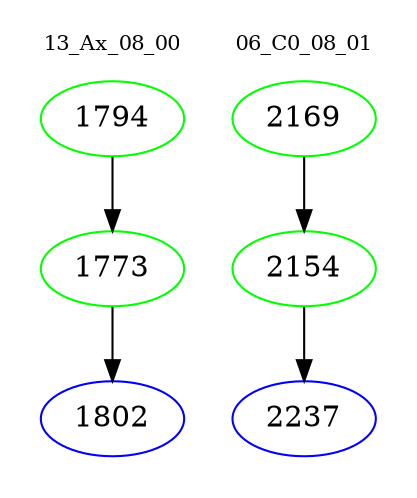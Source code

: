 digraph{
subgraph cluster_0 {
color = white
label = "13_Ax_08_00";
fontsize=10;
T0_1794 [label="1794", color="green"]
T0_1794 -> T0_1773 [color="black"]
T0_1773 [label="1773", color="green"]
T0_1773 -> T0_1802 [color="black"]
T0_1802 [label="1802", color="blue"]
}
subgraph cluster_1 {
color = white
label = "06_C0_08_01";
fontsize=10;
T1_2169 [label="2169", color="green"]
T1_2169 -> T1_2154 [color="black"]
T1_2154 [label="2154", color="green"]
T1_2154 -> T1_2237 [color="black"]
T1_2237 [label="2237", color="blue"]
}
}
